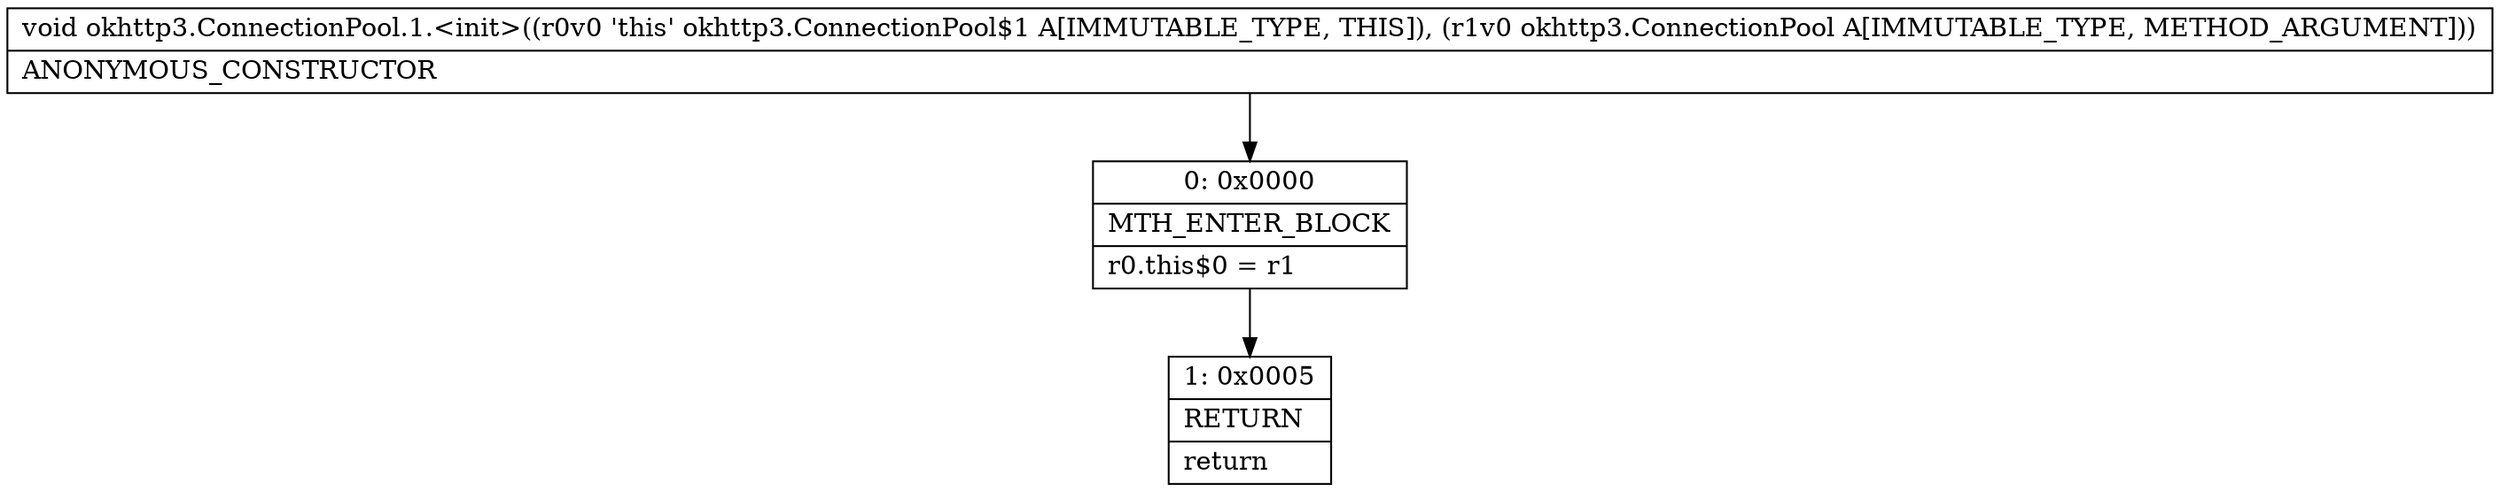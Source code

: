 digraph "CFG forokhttp3.ConnectionPool.1.\<init\>(Lokhttp3\/ConnectionPool;)V" {
Node_0 [shape=record,label="{0\:\ 0x0000|MTH_ENTER_BLOCK\l|r0.this$0 = r1\l}"];
Node_1 [shape=record,label="{1\:\ 0x0005|RETURN\l|return\l}"];
MethodNode[shape=record,label="{void okhttp3.ConnectionPool.1.\<init\>((r0v0 'this' okhttp3.ConnectionPool$1 A[IMMUTABLE_TYPE, THIS]), (r1v0 okhttp3.ConnectionPool A[IMMUTABLE_TYPE, METHOD_ARGUMENT]))  | ANONYMOUS_CONSTRUCTOR\l}"];
MethodNode -> Node_0;
Node_0 -> Node_1;
}

